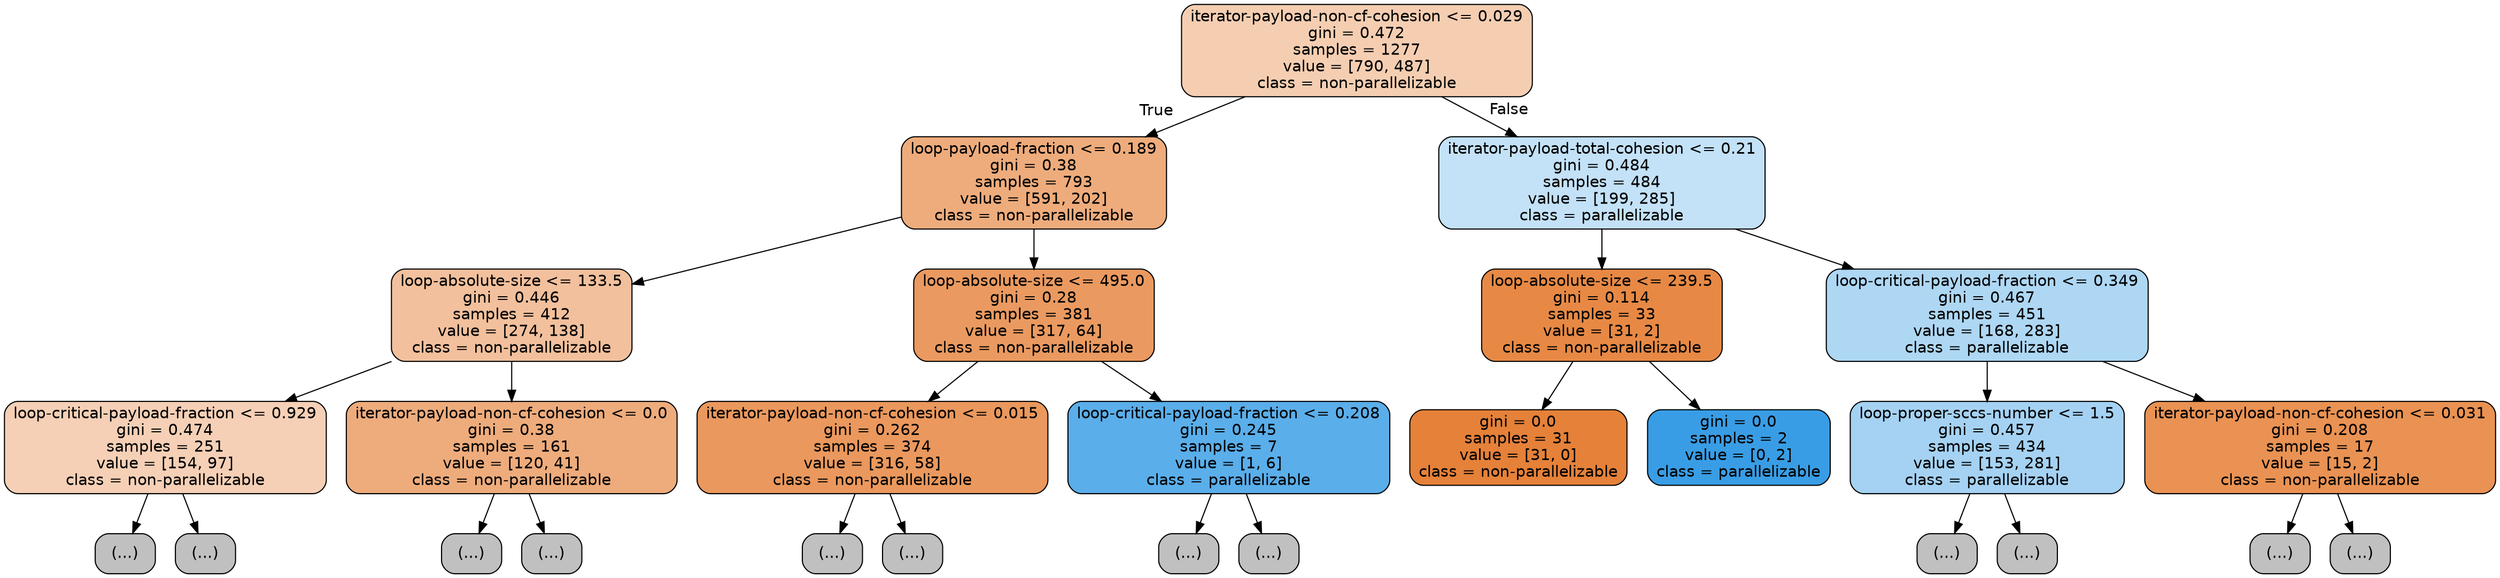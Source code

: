 digraph Tree {
node [shape=box, style="filled, rounded", color="black", fontname=helvetica] ;
edge [fontname=helvetica] ;
0 [label="iterator-payload-non-cf-cohesion <= 0.029\ngini = 0.472\nsamples = 1277\nvalue = [790, 487]\nclass = non-parallelizable", fillcolor="#e5813962"] ;
1 [label="loop-payload-fraction <= 0.189\ngini = 0.38\nsamples = 793\nvalue = [591, 202]\nclass = non-parallelizable", fillcolor="#e58139a8"] ;
0 -> 1 [labeldistance=2.5, labelangle=45, headlabel="True"] ;
2 [label="loop-absolute-size <= 133.5\ngini = 0.446\nsamples = 412\nvalue = [274, 138]\nclass = non-parallelizable", fillcolor="#e581397f"] ;
1 -> 2 ;
3 [label="loop-critical-payload-fraction <= 0.929\ngini = 0.474\nsamples = 251\nvalue = [154, 97]\nclass = non-parallelizable", fillcolor="#e581395e"] ;
2 -> 3 ;
4 [label="(...)", fillcolor="#C0C0C0"] ;
3 -> 4 ;
151 [label="(...)", fillcolor="#C0C0C0"] ;
3 -> 151 ;
154 [label="iterator-payload-non-cf-cohesion <= 0.0\ngini = 0.38\nsamples = 161\nvalue = [120, 41]\nclass = non-parallelizable", fillcolor="#e58139a8"] ;
2 -> 154 ;
155 [label="(...)", fillcolor="#C0C0C0"] ;
154 -> 155 ;
232 [label="(...)", fillcolor="#C0C0C0"] ;
154 -> 232 ;
245 [label="loop-absolute-size <= 495.0\ngini = 0.28\nsamples = 381\nvalue = [317, 64]\nclass = non-parallelizable", fillcolor="#e58139cc"] ;
1 -> 245 ;
246 [label="iterator-payload-non-cf-cohesion <= 0.015\ngini = 0.262\nsamples = 374\nvalue = [316, 58]\nclass = non-parallelizable", fillcolor="#e58139d0"] ;
245 -> 246 ;
247 [label="(...)", fillcolor="#C0C0C0"] ;
246 -> 247 ;
268 [label="(...)", fillcolor="#C0C0C0"] ;
246 -> 268 ;
333 [label="loop-critical-payload-fraction <= 0.208\ngini = 0.245\nsamples = 7\nvalue = [1, 6]\nclass = parallelizable", fillcolor="#399de5d4"] ;
245 -> 333 ;
334 [label="(...)", fillcolor="#C0C0C0"] ;
333 -> 334 ;
335 [label="(...)", fillcolor="#C0C0C0"] ;
333 -> 335 ;
336 [label="iterator-payload-total-cohesion <= 0.21\ngini = 0.484\nsamples = 484\nvalue = [199, 285]\nclass = parallelizable", fillcolor="#399de54d"] ;
0 -> 336 [labeldistance=2.5, labelangle=-45, headlabel="False"] ;
337 [label="loop-absolute-size <= 239.5\ngini = 0.114\nsamples = 33\nvalue = [31, 2]\nclass = non-parallelizable", fillcolor="#e58139ef"] ;
336 -> 337 ;
338 [label="gini = 0.0\nsamples = 31\nvalue = [31, 0]\nclass = non-parallelizable", fillcolor="#e58139ff"] ;
337 -> 338 ;
339 [label="gini = 0.0\nsamples = 2\nvalue = [0, 2]\nclass = parallelizable", fillcolor="#399de5ff"] ;
337 -> 339 ;
340 [label="loop-critical-payload-fraction <= 0.349\ngini = 0.467\nsamples = 451\nvalue = [168, 283]\nclass = parallelizable", fillcolor="#399de568"] ;
336 -> 340 ;
341 [label="loop-proper-sccs-number <= 1.5\ngini = 0.457\nsamples = 434\nvalue = [153, 281]\nclass = parallelizable", fillcolor="#399de574"] ;
340 -> 341 ;
342 [label="(...)", fillcolor="#C0C0C0"] ;
341 -> 342 ;
487 [label="(...)", fillcolor="#C0C0C0"] ;
341 -> 487 ;
500 [label="iterator-payload-non-cf-cohesion <= 0.031\ngini = 0.208\nsamples = 17\nvalue = [15, 2]\nclass = non-parallelizable", fillcolor="#e58139dd"] ;
340 -> 500 ;
501 [label="(...)", fillcolor="#C0C0C0"] ;
500 -> 501 ;
504 [label="(...)", fillcolor="#C0C0C0"] ;
500 -> 504 ;
}
